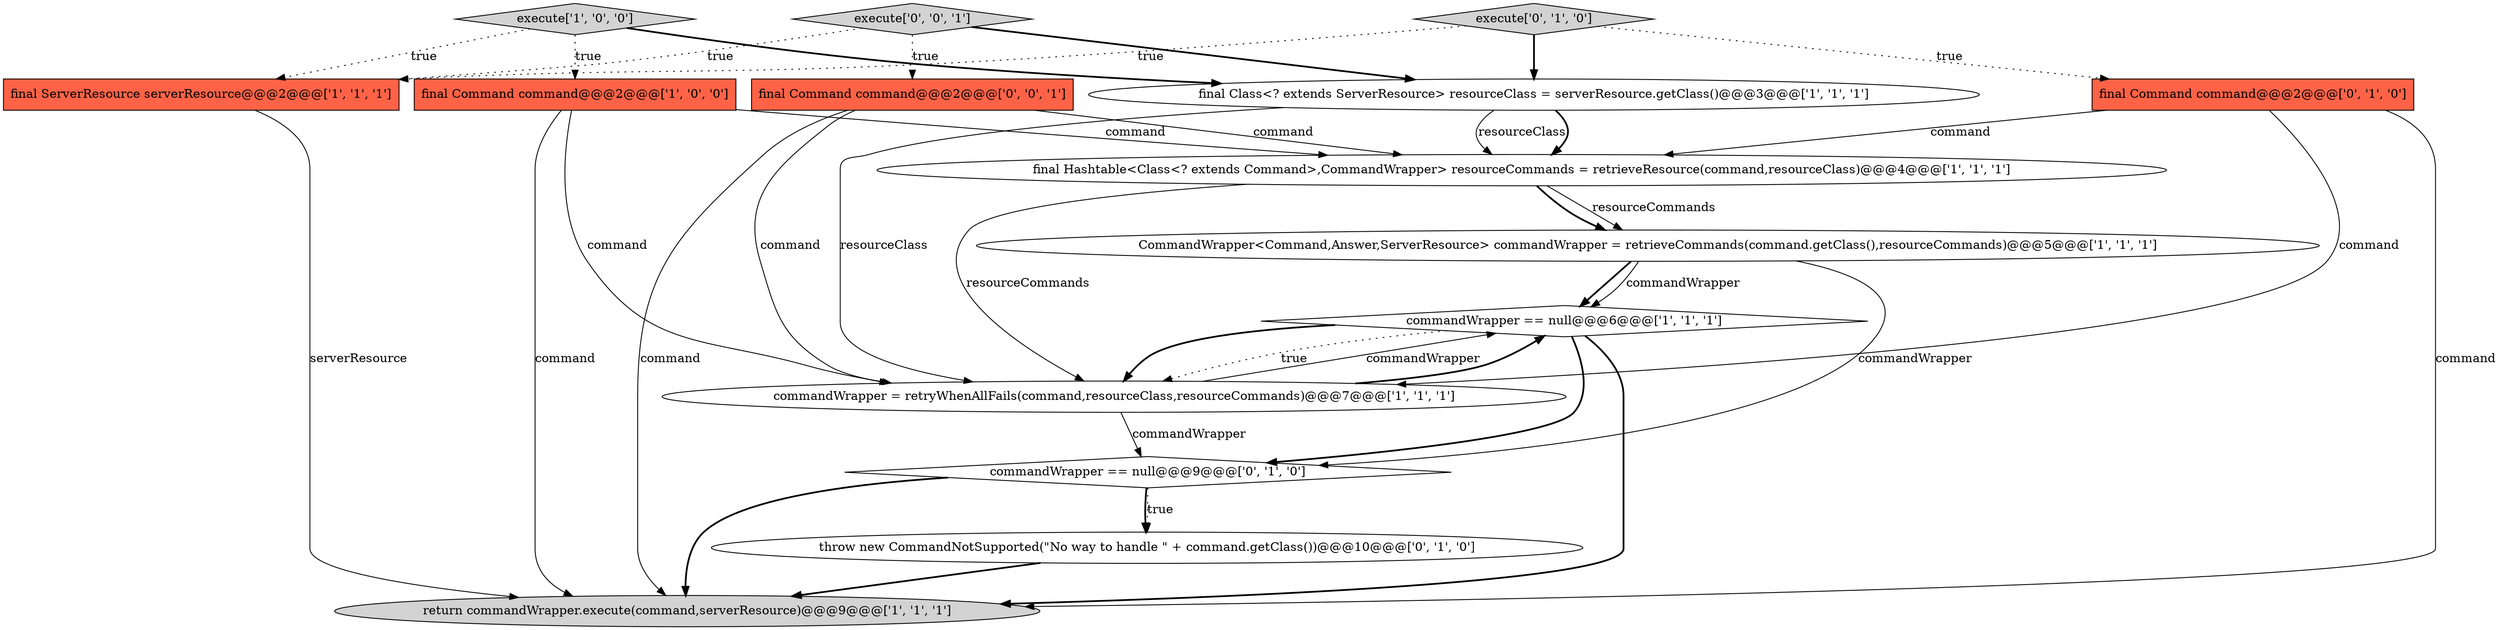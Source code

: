 digraph {
8 [style = filled, label = "commandWrapper == null@@@6@@@['1', '1', '1']", fillcolor = white, shape = diamond image = "AAA0AAABBB1BBB"];
9 [style = filled, label = "commandWrapper == null@@@9@@@['0', '1', '0']", fillcolor = white, shape = diamond image = "AAA1AAABBB2BBB"];
10 [style = filled, label = "final Command command@@@2@@@['0', '1', '0']", fillcolor = tomato, shape = box image = "AAA0AAABBB2BBB"];
11 [style = filled, label = "throw new CommandNotSupported(\"No way to handle \" + command.getClass())@@@10@@@['0', '1', '0']", fillcolor = white, shape = ellipse image = "AAA1AAABBB2BBB"];
2 [style = filled, label = "final ServerResource serverResource@@@2@@@['1', '1', '1']", fillcolor = tomato, shape = box image = "AAA0AAABBB1BBB"];
4 [style = filled, label = "final Hashtable<Class<? extends Command>,CommandWrapper> resourceCommands = retrieveResource(command,resourceClass)@@@4@@@['1', '1', '1']", fillcolor = white, shape = ellipse image = "AAA0AAABBB1BBB"];
5 [style = filled, label = "CommandWrapper<Command,Answer,ServerResource> commandWrapper = retrieveCommands(command.getClass(),resourceCommands)@@@5@@@['1', '1', '1']", fillcolor = white, shape = ellipse image = "AAA0AAABBB1BBB"];
1 [style = filled, label = "commandWrapper = retryWhenAllFails(command,resourceClass,resourceCommands)@@@7@@@['1', '1', '1']", fillcolor = white, shape = ellipse image = "AAA0AAABBB1BBB"];
0 [style = filled, label = "final Command command@@@2@@@['1', '0', '0']", fillcolor = tomato, shape = box image = "AAA0AAABBB1BBB"];
14 [style = filled, label = "final Command command@@@2@@@['0', '0', '1']", fillcolor = tomato, shape = box image = "AAA0AAABBB3BBB"];
6 [style = filled, label = "return commandWrapper.execute(command,serverResource)@@@9@@@['1', '1', '1']", fillcolor = lightgray, shape = ellipse image = "AAA0AAABBB1BBB"];
13 [style = filled, label = "execute['0', '0', '1']", fillcolor = lightgray, shape = diamond image = "AAA0AAABBB3BBB"];
7 [style = filled, label = "execute['1', '0', '0']", fillcolor = lightgray, shape = diamond image = "AAA0AAABBB1BBB"];
12 [style = filled, label = "execute['0', '1', '0']", fillcolor = lightgray, shape = diamond image = "AAA0AAABBB2BBB"];
3 [style = filled, label = "final Class<? extends ServerResource> resourceClass = serverResource.getClass()@@@3@@@['1', '1', '1']", fillcolor = white, shape = ellipse image = "AAA0AAABBB1BBB"];
7->2 [style = dotted, label="true"];
1->8 [style = solid, label="commandWrapper"];
12->10 [style = dotted, label="true"];
4->5 [style = solid, label="resourceCommands"];
10->4 [style = solid, label="command"];
5->8 [style = bold, label=""];
8->9 [style = bold, label=""];
3->4 [style = solid, label="resourceClass"];
9->11 [style = bold, label=""];
5->9 [style = solid, label="commandWrapper"];
10->6 [style = solid, label="command"];
1->9 [style = solid, label="commandWrapper"];
4->5 [style = bold, label=""];
9->11 [style = dotted, label="true"];
1->8 [style = bold, label=""];
14->4 [style = solid, label="command"];
10->1 [style = solid, label="command"];
8->6 [style = bold, label=""];
11->6 [style = bold, label=""];
0->6 [style = solid, label="command"];
12->2 [style = dotted, label="true"];
2->6 [style = solid, label="serverResource"];
0->1 [style = solid, label="command"];
9->6 [style = bold, label=""];
8->1 [style = bold, label=""];
7->3 [style = bold, label=""];
5->8 [style = solid, label="commandWrapper"];
13->2 [style = dotted, label="true"];
4->1 [style = solid, label="resourceCommands"];
12->3 [style = bold, label=""];
14->1 [style = solid, label="command"];
13->3 [style = bold, label=""];
7->0 [style = dotted, label="true"];
0->4 [style = solid, label="command"];
14->6 [style = solid, label="command"];
8->1 [style = dotted, label="true"];
13->14 [style = dotted, label="true"];
3->4 [style = bold, label=""];
3->1 [style = solid, label="resourceClass"];
}
